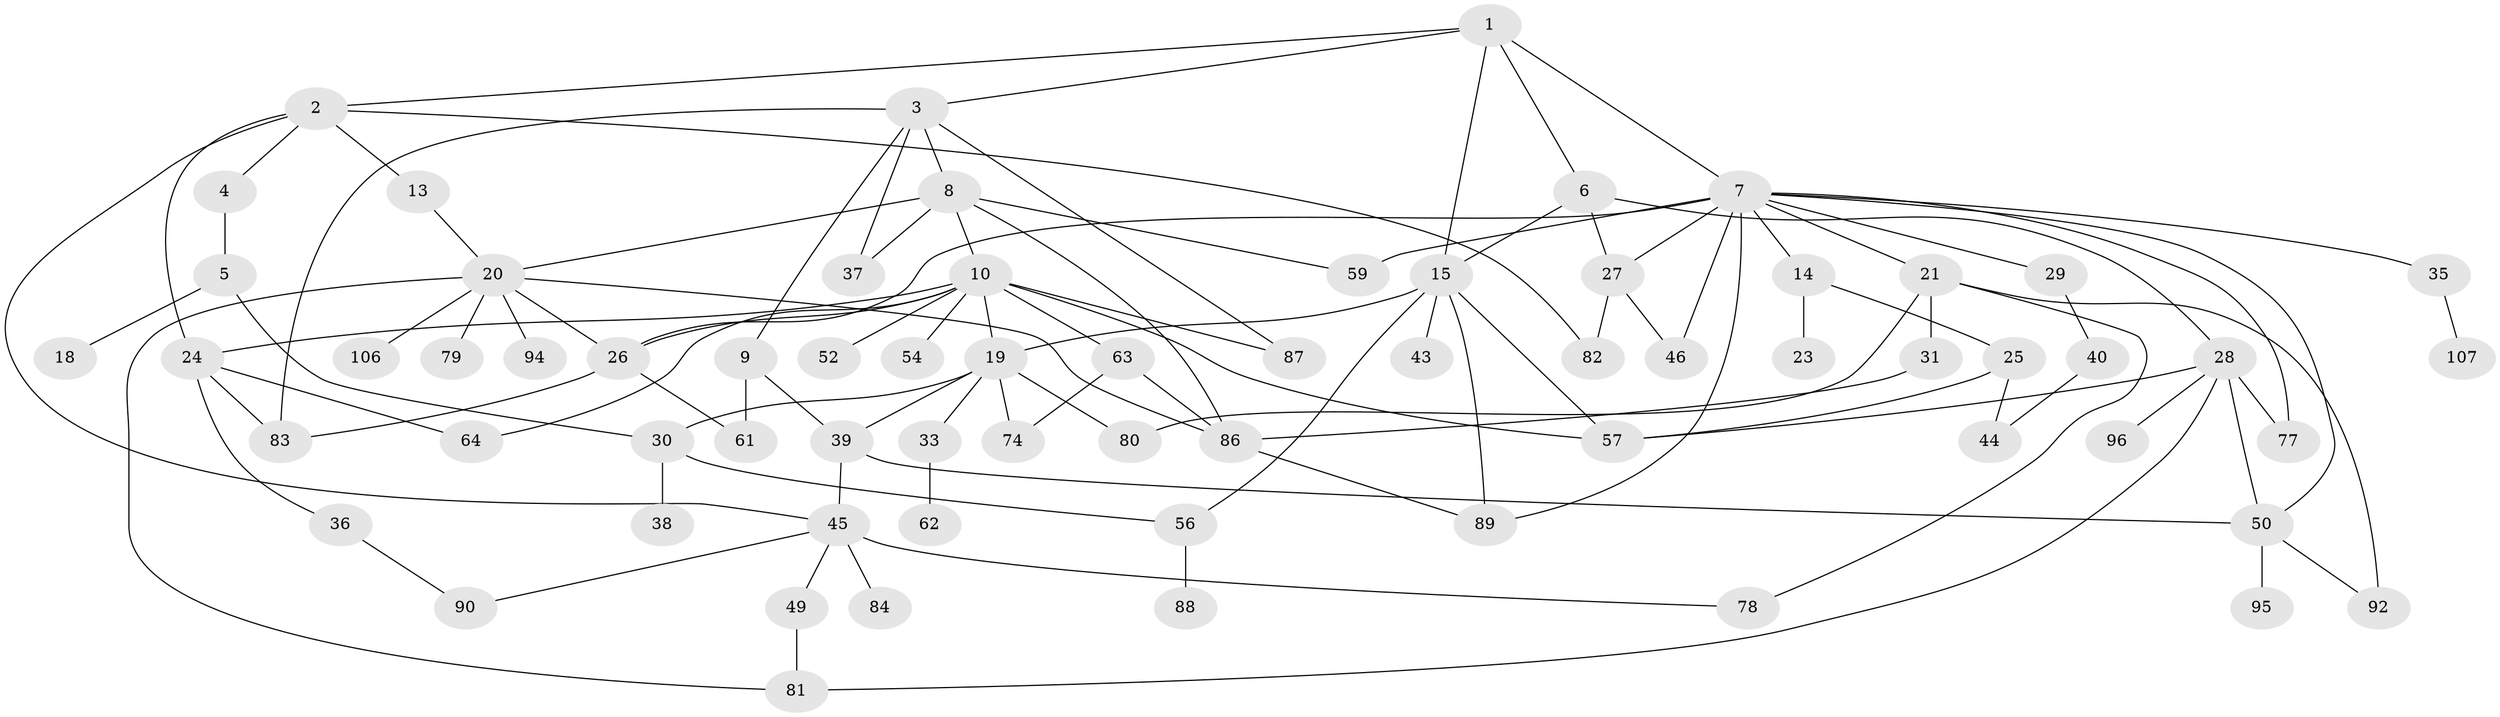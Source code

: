 // Generated by graph-tools (version 1.1) at 2025/23/03/03/25 07:23:32]
// undirected, 68 vertices, 106 edges
graph export_dot {
graph [start="1"]
  node [color=gray90,style=filled];
  1 [super="+108"];
  2 [super="+70"];
  3 [super="+55"];
  4;
  5 [super="+22"];
  6 [super="+17"];
  7 [super="+12"];
  8 [super="+32"];
  9 [super="+47"];
  10 [super="+11"];
  13 [super="+16"];
  14;
  15 [super="+58"];
  18;
  19 [super="+41"];
  20 [super="+51"];
  21 [super="+34"];
  23 [super="+53"];
  24 [super="+68"];
  25 [super="+48"];
  26 [super="+71"];
  27 [super="+102"];
  28 [super="+73"];
  29 [super="+72"];
  30 [super="+105"];
  31;
  33 [super="+42"];
  35 [super="+85"];
  36 [super="+99"];
  37 [super="+69"];
  38;
  39 [super="+65"];
  40 [super="+67"];
  43;
  44 [super="+101"];
  45 [super="+104"];
  46 [super="+75"];
  49;
  50 [super="+60"];
  52;
  54;
  56 [super="+66"];
  57 [super="+97"];
  59;
  61 [super="+98"];
  62;
  63;
  64;
  74 [super="+76"];
  77;
  78;
  79;
  80;
  81 [super="+100"];
  82;
  83;
  84;
  86 [super="+91"];
  87;
  88;
  89;
  90;
  92 [super="+93"];
  94 [super="+103"];
  95;
  96;
  106;
  107;
  1 -- 2;
  1 -- 3;
  1 -- 6;
  1 -- 7 [weight=2];
  1 -- 15;
  2 -- 4;
  2 -- 13;
  2 -- 24;
  2 -- 82;
  2 -- 45;
  3 -- 8;
  3 -- 9;
  3 -- 37;
  3 -- 87;
  3 -- 83;
  4 -- 5;
  5 -- 18;
  5 -- 30;
  6 -- 27;
  6 -- 15;
  6 -- 28;
  7 -- 14;
  7 -- 29;
  7 -- 35;
  7 -- 77;
  7 -- 89;
  7 -- 21;
  7 -- 59;
  7 -- 26;
  7 -- 27;
  7 -- 46;
  7 -- 50;
  8 -- 10;
  8 -- 20;
  8 -- 86;
  8 -- 37;
  8 -- 59;
  9 -- 39;
  9 -- 61;
  10 -- 63;
  10 -- 26;
  10 -- 87;
  10 -- 64;
  10 -- 52;
  10 -- 54;
  10 -- 24;
  10 -- 19;
  10 -- 57;
  13 -- 20;
  14 -- 23;
  14 -- 25;
  15 -- 19;
  15 -- 43;
  15 -- 56;
  15 -- 57;
  15 -- 89;
  19 -- 30;
  19 -- 33;
  19 -- 80;
  19 -- 74 [weight=2];
  19 -- 39;
  20 -- 26;
  20 -- 81;
  20 -- 86;
  20 -- 106;
  20 -- 94;
  20 -- 79;
  21 -- 31;
  21 -- 92;
  21 -- 80;
  21 -- 78;
  24 -- 36;
  24 -- 83;
  24 -- 64;
  25 -- 44;
  25 -- 57;
  26 -- 61;
  26 -- 83;
  27 -- 82;
  27 -- 46;
  28 -- 50;
  28 -- 96;
  28 -- 77;
  28 -- 57;
  28 -- 81;
  29 -- 40;
  30 -- 38;
  30 -- 56;
  31 -- 86;
  33 -- 62;
  35 -- 107;
  36 -- 90;
  39 -- 45;
  39 -- 50;
  40 -- 44;
  45 -- 49;
  45 -- 84;
  45 -- 90;
  45 -- 78;
  49 -- 81;
  50 -- 95;
  50 -- 92;
  56 -- 88;
  63 -- 74;
  63 -- 86;
  86 -- 89;
}
